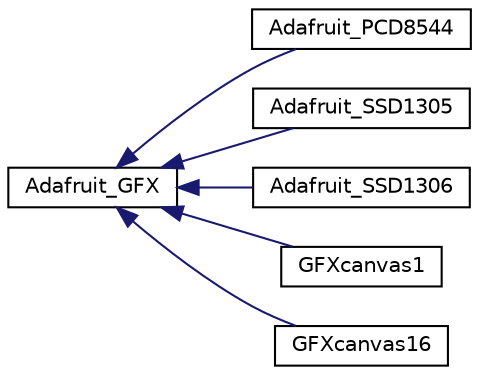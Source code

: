 digraph "Graphical Class Hierarchy"
{
  edge [fontname="Helvetica",fontsize="10",labelfontname="Helvetica",labelfontsize="10"];
  node [fontname="Helvetica",fontsize="10",shape=record];
  rankdir="LR";
  Node0 [label="Adafruit_GFX",height=0.2,width=0.4,color="black", fillcolor="white", style="filled",URL="$class_adafruit___g_f_x.html"];
  Node0 -> Node1 [dir="back",color="midnightblue",fontsize="10",style="solid",fontname="Helvetica"];
  Node1 [label="Adafruit_PCD8544",height=0.2,width=0.4,color="black", fillcolor="white", style="filled",URL="$class_adafruit___p_c_d8544.html"];
  Node0 -> Node2 [dir="back",color="midnightblue",fontsize="10",style="solid",fontname="Helvetica"];
  Node2 [label="Adafruit_SSD1305",height=0.2,width=0.4,color="black", fillcolor="white", style="filled",URL="$class_adafruit___s_s_d1305.html"];
  Node0 -> Node3 [dir="back",color="midnightblue",fontsize="10",style="solid",fontname="Helvetica"];
  Node3 [label="Adafruit_SSD1306",height=0.2,width=0.4,color="black", fillcolor="white", style="filled",URL="$class_adafruit___s_s_d1306.html"];
  Node0 -> Node4 [dir="back",color="midnightblue",fontsize="10",style="solid",fontname="Helvetica"];
  Node4 [label="GFXcanvas1",height=0.2,width=0.4,color="black", fillcolor="white", style="filled",URL="$class_g_f_xcanvas1.html"];
  Node0 -> Node5 [dir="back",color="midnightblue",fontsize="10",style="solid",fontname="Helvetica"];
  Node5 [label="GFXcanvas16",height=0.2,width=0.4,color="black", fillcolor="white", style="filled",URL="$class_g_f_xcanvas16.html"];
}
